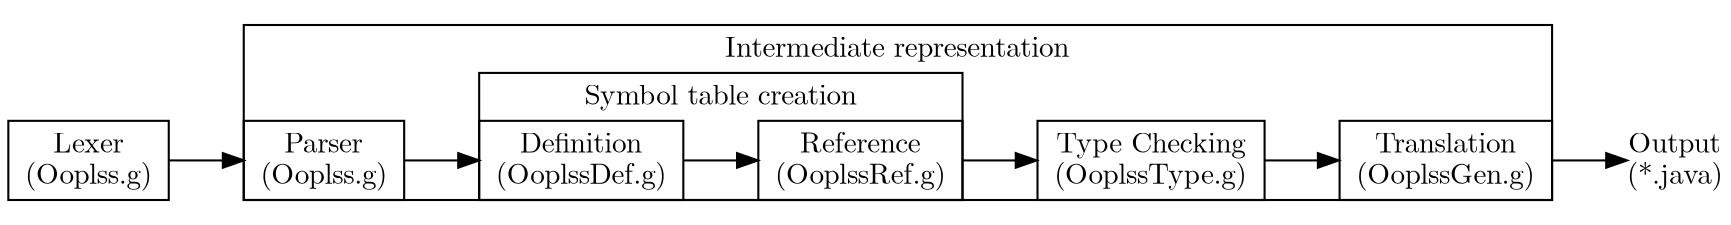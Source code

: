 digraph CompilerDesign {
	rankdir = LR
	margin=0
	A [fontname=LMRoman10,shape=box,label="Lexer\n(Ooplss.g)"]
	B [fontname=LMRoman10,shape=box,label="Parser\n(Ooplss.g)"]
	C [fontname=LMRoman10,shape=box,label="Definition\n(OoplssDef.g)"]
	D [fontname=LMRoman10,shape=box,label="Reference\n(OoplssRef.g)"]
	E [fontname=LMRoman10,shape=box,label="Type Checking\n(OoplssType.g)"]
	F [fontname=LMRoman10,shape=box,label="Translation\n(OoplssGen.g)"]
	G [fontname=LMRoman10,shape=plain,label="Output\n(*.java)"]
	A -> B
	subgraph cluster0 {
		label = "Intermediate representation"
		fontname=LMRoman10
		B -> C
		subgraph cluster1 {
			fontname=LMRoman10
			label = "Symbol table creation"
			C -> D
		}
		D -> E
		E -> F
	}
	F -> G
}
